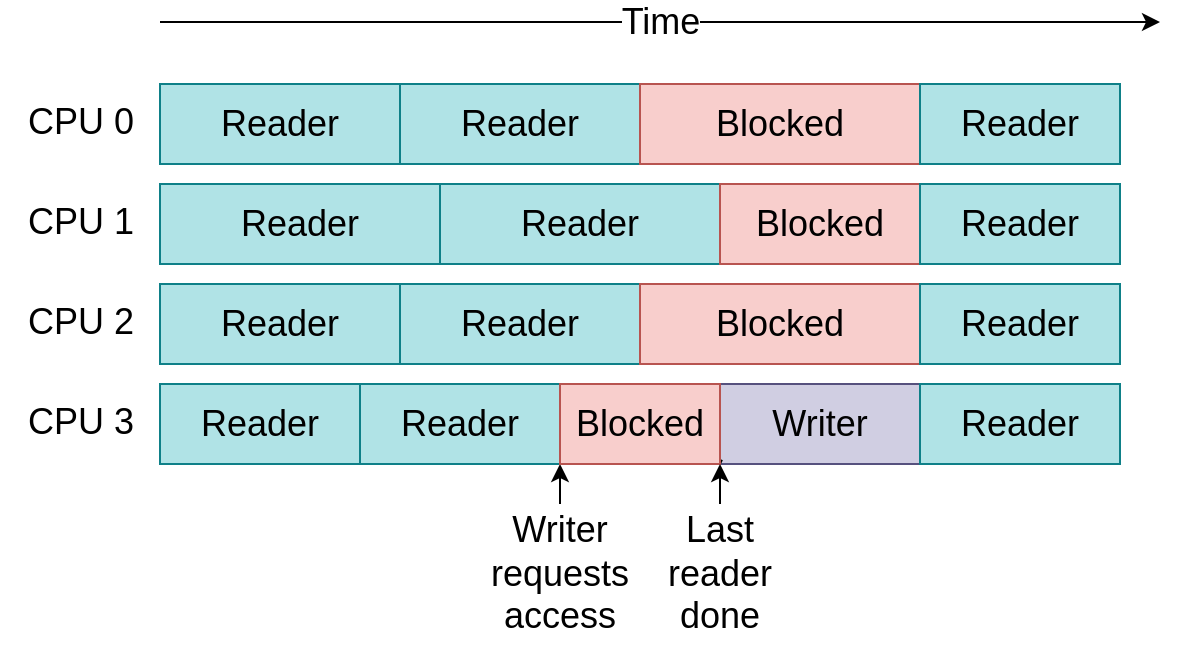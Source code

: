 <mxfile version="21.1.2" type="device">
  <diagram name="Page-1" id="xy8C6WgEvMx3RstazMXT">
    <mxGraphModel dx="1138" dy="820" grid="1" gridSize="10" guides="1" tooltips="1" connect="1" arrows="1" fold="1" page="1" pageScale="1" pageWidth="850" pageHeight="1100" math="0" shadow="0">
      <root>
        <mxCell id="0" />
        <mxCell id="1" parent="0" />
        <mxCell id="uiNYKlq5hg9iB2yBkHJZ-1" value="&lt;font style=&quot;font-size: 18px;&quot;&gt;CPU 0&lt;/font&gt;" style="text;html=1;align=center;verticalAlign=middle;resizable=0;points=[];autosize=1;strokeColor=none;fillColor=none;" vertex="1" parent="1">
          <mxGeometry x="20" y="130" width="80" height="40" as="geometry" />
        </mxCell>
        <mxCell id="uiNYKlq5hg9iB2yBkHJZ-2" value="&lt;font style=&quot;font-size: 18px;&quot;&gt;Reader&lt;/font&gt;" style="rounded=0;whiteSpace=wrap;html=1;fillColor=#b0e3e6;strokeColor=#0e8088;" vertex="1" parent="1">
          <mxGeometry x="100" y="131" width="120" height="40" as="geometry" />
        </mxCell>
        <mxCell id="uiNYKlq5hg9iB2yBkHJZ-3" value="&lt;font style=&quot;font-size: 18px;&quot;&gt;CPU 1&lt;/font&gt;" style="text;html=1;align=center;verticalAlign=middle;resizable=0;points=[];autosize=1;strokeColor=none;fillColor=none;" vertex="1" parent="1">
          <mxGeometry x="20" y="180" width="80" height="40" as="geometry" />
        </mxCell>
        <mxCell id="uiNYKlq5hg9iB2yBkHJZ-4" value="&lt;font style=&quot;font-size: 18px;&quot;&gt;Reader&lt;/font&gt;" style="rounded=0;whiteSpace=wrap;html=1;fillColor=#b0e3e6;strokeColor=#0e8088;" vertex="1" parent="1">
          <mxGeometry x="100" y="181" width="140" height="40" as="geometry" />
        </mxCell>
        <mxCell id="uiNYKlq5hg9iB2yBkHJZ-5" value="&lt;font style=&quot;font-size: 18px;&quot;&gt;CPU 2&lt;/font&gt;" style="text;html=1;align=center;verticalAlign=middle;resizable=0;points=[];autosize=1;strokeColor=none;fillColor=none;" vertex="1" parent="1">
          <mxGeometry x="20" y="230" width="80" height="40" as="geometry" />
        </mxCell>
        <mxCell id="uiNYKlq5hg9iB2yBkHJZ-6" value="&lt;font style=&quot;font-size: 18px;&quot;&gt;Reader&lt;/font&gt;" style="rounded=0;whiteSpace=wrap;html=1;fillColor=#b0e3e6;strokeColor=#0e8088;" vertex="1" parent="1">
          <mxGeometry x="100" y="231" width="120" height="40" as="geometry" />
        </mxCell>
        <mxCell id="uiNYKlq5hg9iB2yBkHJZ-7" value="&lt;font style=&quot;font-size: 18px;&quot;&gt;CPU 3&lt;/font&gt;" style="text;html=1;align=center;verticalAlign=middle;resizable=0;points=[];autosize=1;strokeColor=none;fillColor=none;" vertex="1" parent="1">
          <mxGeometry x="20" y="280" width="80" height="40" as="geometry" />
        </mxCell>
        <mxCell id="uiNYKlq5hg9iB2yBkHJZ-8" value="&lt;font style=&quot;font-size: 18px;&quot;&gt;Reader&lt;/font&gt;" style="rounded=0;whiteSpace=wrap;html=1;fillColor=#b0e3e6;strokeColor=#0e8088;" vertex="1" parent="1">
          <mxGeometry x="100" y="281" width="100" height="40" as="geometry" />
        </mxCell>
        <mxCell id="uiNYKlq5hg9iB2yBkHJZ-11" value="&lt;font style=&quot;font-size: 18px;&quot;&gt;Reader&lt;/font&gt;" style="rounded=0;whiteSpace=wrap;html=1;fillColor=#b0e3e6;strokeColor=#0e8088;" vertex="1" parent="1">
          <mxGeometry x="220" y="131" width="120" height="40" as="geometry" />
        </mxCell>
        <mxCell id="uiNYKlq5hg9iB2yBkHJZ-13" value="&lt;font style=&quot;font-size: 18px;&quot;&gt;Reader&lt;/font&gt;" style="rounded=0;whiteSpace=wrap;html=1;fillColor=#b0e3e6;strokeColor=#0e8088;" vertex="1" parent="1">
          <mxGeometry x="240" y="181" width="140" height="40" as="geometry" />
        </mxCell>
        <mxCell id="uiNYKlq5hg9iB2yBkHJZ-14" value="&lt;font style=&quot;font-size: 18px;&quot;&gt;Reader&lt;/font&gt;" style="rounded=0;whiteSpace=wrap;html=1;fillColor=#b0e3e6;strokeColor=#0e8088;" vertex="1" parent="1">
          <mxGeometry x="220" y="231" width="120" height="40" as="geometry" />
        </mxCell>
        <mxCell id="uiNYKlq5hg9iB2yBkHJZ-15" value="&lt;font style=&quot;font-size: 18px;&quot;&gt;Reader&lt;/font&gt;" style="rounded=0;whiteSpace=wrap;html=1;fillColor=#b0e3e6;strokeColor=#0e8088;" vertex="1" parent="1">
          <mxGeometry x="200" y="281" width="100" height="40" as="geometry" />
        </mxCell>
        <mxCell id="uiNYKlq5hg9iB2yBkHJZ-17" value="" style="endArrow=classic;html=1;rounded=0;fontSize=18;" edge="1" parent="1">
          <mxGeometry relative="1" as="geometry">
            <mxPoint x="100" y="100" as="sourcePoint" />
            <mxPoint x="600" y="100" as="targetPoint" />
          </mxGeometry>
        </mxCell>
        <mxCell id="uiNYKlq5hg9iB2yBkHJZ-18" value="Time" style="edgeLabel;resizable=0;html=1;align=center;verticalAlign=middle;fontSize=18;" connectable="0" vertex="1" parent="uiNYKlq5hg9iB2yBkHJZ-17">
          <mxGeometry relative="1" as="geometry" />
        </mxCell>
        <mxCell id="uiNYKlq5hg9iB2yBkHJZ-20" value="" style="endArrow=classic;html=1;rounded=0;entryX=1;entryY=1;entryDx=0;entryDy=0;exitX=0.5;exitY=0;exitDx=0;exitDy=0;" edge="1" parent="1" source="uiNYKlq5hg9iB2yBkHJZ-21" target="uiNYKlq5hg9iB2yBkHJZ-15">
          <mxGeometry width="50" height="50" relative="1" as="geometry">
            <mxPoint x="420" y="440" as="sourcePoint" />
            <mxPoint x="470" y="390" as="targetPoint" />
            <Array as="points" />
          </mxGeometry>
        </mxCell>
        <mxCell id="uiNYKlq5hg9iB2yBkHJZ-21" value="&lt;font style=&quot;font-size: 18px;&quot;&gt;Writer requests access&lt;/font&gt;" style="text;html=1;strokeColor=none;fillColor=none;align=center;verticalAlign=middle;whiteSpace=wrap;rounded=0;" vertex="1" parent="1">
          <mxGeometry x="270" y="341" width="60" height="70" as="geometry" />
        </mxCell>
        <mxCell id="uiNYKlq5hg9iB2yBkHJZ-22" value="&lt;font style=&quot;font-size: 18px;&quot;&gt;Writer&lt;/font&gt;" style="rounded=0;whiteSpace=wrap;html=1;fillColor=#d0cee2;strokeColor=#56517e;" vertex="1" parent="1">
          <mxGeometry x="380" y="281" width="100" height="40" as="geometry" />
        </mxCell>
        <mxCell id="uiNYKlq5hg9iB2yBkHJZ-24" value="" style="endArrow=none;dashed=1;html=1;dashPattern=1 3;strokeWidth=2;rounded=0;" edge="1" parent="1" target="uiNYKlq5hg9iB2yBkHJZ-23">
          <mxGeometry width="50" height="50" relative="1" as="geometry">
            <mxPoint x="381" y="320" as="sourcePoint" />
            <mxPoint x="381" y="121" as="targetPoint" />
          </mxGeometry>
        </mxCell>
        <mxCell id="uiNYKlq5hg9iB2yBkHJZ-23" value="&lt;font style=&quot;font-size: 18px;&quot;&gt;Blocked&lt;/font&gt;" style="rounded=0;whiteSpace=wrap;html=1;fillColor=#f8cecc;strokeColor=#b85450;" vertex="1" parent="1">
          <mxGeometry x="300" y="281" width="80" height="40" as="geometry" />
        </mxCell>
        <mxCell id="uiNYKlq5hg9iB2yBkHJZ-25" value="&lt;font style=&quot;font-size: 18px;&quot;&gt;Blocked&lt;/font&gt;" style="rounded=0;whiteSpace=wrap;html=1;fillColor=#f8cecc;strokeColor=#b85450;" vertex="1" parent="1">
          <mxGeometry x="340" y="131" width="140" height="40" as="geometry" />
        </mxCell>
        <mxCell id="uiNYKlq5hg9iB2yBkHJZ-26" value="&lt;font style=&quot;font-size: 18px;&quot;&gt;Blocked&lt;/font&gt;" style="rounded=0;whiteSpace=wrap;html=1;fillColor=#f8cecc;strokeColor=#b85450;" vertex="1" parent="1">
          <mxGeometry x="380" y="181" width="100" height="40" as="geometry" />
        </mxCell>
        <mxCell id="uiNYKlq5hg9iB2yBkHJZ-27" value="&lt;font style=&quot;font-size: 18px;&quot;&gt;Blocked&lt;/font&gt;" style="rounded=0;whiteSpace=wrap;html=1;fillColor=#f8cecc;strokeColor=#b85450;" vertex="1" parent="1">
          <mxGeometry x="340" y="231" width="140" height="40" as="geometry" />
        </mxCell>
        <mxCell id="uiNYKlq5hg9iB2yBkHJZ-28" value="&lt;font style=&quot;font-size: 18px;&quot;&gt;Reader&lt;/font&gt;" style="rounded=0;whiteSpace=wrap;html=1;fillColor=#b0e3e6;strokeColor=#0e8088;" vertex="1" parent="1">
          <mxGeometry x="480" y="131" width="100" height="40" as="geometry" />
        </mxCell>
        <mxCell id="uiNYKlq5hg9iB2yBkHJZ-29" value="&lt;font style=&quot;font-size: 18px;&quot;&gt;Reader&lt;/font&gt;" style="rounded=0;whiteSpace=wrap;html=1;fillColor=#b0e3e6;strokeColor=#0e8088;" vertex="1" parent="1">
          <mxGeometry x="480" y="181" width="100" height="40" as="geometry" />
        </mxCell>
        <mxCell id="uiNYKlq5hg9iB2yBkHJZ-30" value="&lt;font style=&quot;font-size: 18px;&quot;&gt;Reader&lt;/font&gt;" style="rounded=0;whiteSpace=wrap;html=1;fillColor=#b0e3e6;strokeColor=#0e8088;" vertex="1" parent="1">
          <mxGeometry x="480" y="231" width="100" height="40" as="geometry" />
        </mxCell>
        <mxCell id="uiNYKlq5hg9iB2yBkHJZ-31" value="&lt;font style=&quot;font-size: 18px;&quot;&gt;Reader&lt;/font&gt;" style="rounded=0;whiteSpace=wrap;html=1;fillColor=#b0e3e6;strokeColor=#0e8088;" vertex="1" parent="1">
          <mxGeometry x="480" y="281" width="100" height="40" as="geometry" />
        </mxCell>
        <mxCell id="uiNYKlq5hg9iB2yBkHJZ-32" value="&lt;font style=&quot;font-size: 18px;&quot;&gt;Last reader done&lt;/font&gt;" style="text;html=1;strokeColor=none;fillColor=none;align=center;verticalAlign=middle;whiteSpace=wrap;rounded=0;" vertex="1" parent="1">
          <mxGeometry x="350" y="341" width="60" height="70" as="geometry" />
        </mxCell>
        <mxCell id="uiNYKlq5hg9iB2yBkHJZ-33" value="" style="endArrow=classic;html=1;rounded=0;entryX=1;entryY=1;entryDx=0;entryDy=0;exitX=0.5;exitY=0;exitDx=0;exitDy=0;" edge="1" parent="1" source="uiNYKlq5hg9iB2yBkHJZ-32" target="uiNYKlq5hg9iB2yBkHJZ-23">
          <mxGeometry width="50" height="50" relative="1" as="geometry">
            <mxPoint x="310" y="351" as="sourcePoint" />
            <mxPoint x="310" y="331" as="targetPoint" />
            <Array as="points" />
          </mxGeometry>
        </mxCell>
      </root>
    </mxGraphModel>
  </diagram>
</mxfile>
